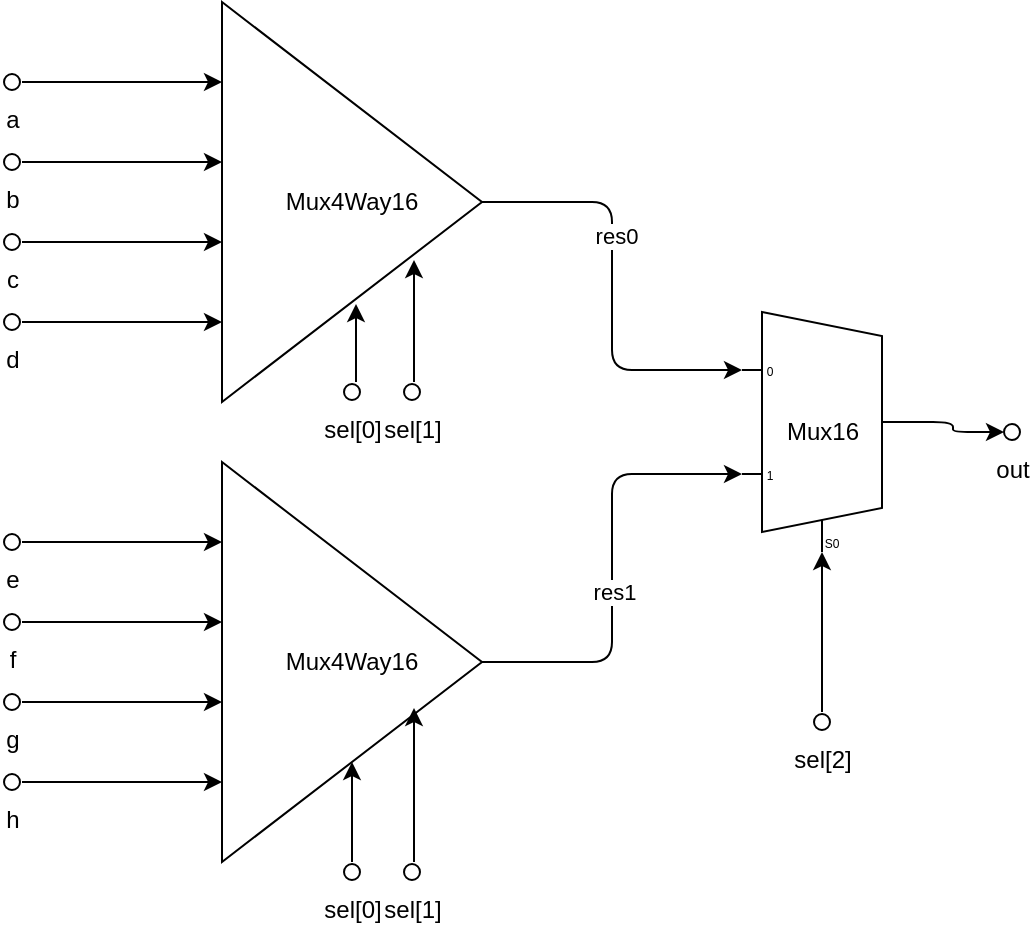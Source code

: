 <mxfile>
    <diagram id="Hde7qJ_KZqW7BZG_W6u_" name="Page-1">
        <mxGraphModel dx="1051" dy="900" grid="1" gridSize="10" guides="1" tooltips="1" connect="1" arrows="1" fold="1" page="1" pageScale="1" pageWidth="827" pageHeight="1169" math="0" shadow="0">
            <root>
                <mxCell id="0"/>
                <mxCell id="1" parent="0"/>
                <mxCell id="48" style="edgeStyle=elbowEdgeStyle;html=1;exitX=1;exitY=0.5;exitDx=0;exitDy=0;entryX=0;entryY=0.217;entryDx=0;entryDy=3;entryPerimeter=0;" edge="1" parent="1" source="10" target="45">
                    <mxGeometry relative="1" as="geometry"/>
                </mxCell>
                <mxCell id="50" value="res0" style="edgeLabel;html=1;align=center;verticalAlign=middle;resizable=0;points=[];" vertex="1" connectable="0" parent="48">
                    <mxGeometry x="-0.232" y="2" relative="1" as="geometry">
                        <mxPoint as="offset"/>
                    </mxGeometry>
                </mxCell>
                <mxCell id="10" value="Mux4Way16" style="triangle;whiteSpace=wrap;html=1;gradientColor=none;points=[[0,0.2],[0,0.4],[0,0.6],[0,0.8], [1,0.5]];" vertex="1" parent="1">
                    <mxGeometry x="220" y="160" width="130" height="200" as="geometry"/>
                </mxCell>
                <mxCell id="15" style="edgeStyle=none;html=1;entryX=0;entryY=0.2;entryDx=0;entryDy=0;" edge="1" parent="1" source="13" target="10">
                    <mxGeometry relative="1" as="geometry"/>
                </mxCell>
                <mxCell id="13" value="a" style="verticalLabelPosition=bottom;shadow=0;dashed=0;align=center;html=1;verticalAlign=top;shape=mxgraph.electrical.logic_gates.inverting_contact;gradientColor=none;" vertex="1" parent="1">
                    <mxGeometry x="110" y="195" width="10" height="10" as="geometry"/>
                </mxCell>
                <mxCell id="17" style="edgeStyle=none;html=1;entryX=0;entryY=0.4;entryDx=0;entryDy=0;" edge="1" parent="1" source="16" target="10">
                    <mxGeometry relative="1" as="geometry"/>
                </mxCell>
                <mxCell id="16" value="b" style="verticalLabelPosition=bottom;shadow=0;dashed=0;align=center;html=1;verticalAlign=top;shape=mxgraph.electrical.logic_gates.inverting_contact;gradientColor=none;" vertex="1" parent="1">
                    <mxGeometry x="110" y="235" width="10" height="10" as="geometry"/>
                </mxCell>
                <mxCell id="21" style="edgeStyle=none;html=1;entryX=0;entryY=0.6;entryDx=0;entryDy=0;" edge="1" parent="1" source="18" target="10">
                    <mxGeometry relative="1" as="geometry"/>
                </mxCell>
                <mxCell id="18" value="c" style="verticalLabelPosition=bottom;shadow=0;dashed=0;align=center;html=1;verticalAlign=top;shape=mxgraph.electrical.logic_gates.inverting_contact;gradientColor=none;" vertex="1" parent="1">
                    <mxGeometry x="110" y="275" width="10" height="10" as="geometry"/>
                </mxCell>
                <mxCell id="20" style="edgeStyle=none;html=1;entryX=0;entryY=0.8;entryDx=0;entryDy=0;" edge="1" parent="1" source="19" target="10">
                    <mxGeometry relative="1" as="geometry"/>
                </mxCell>
                <mxCell id="19" value="d" style="verticalLabelPosition=bottom;shadow=0;dashed=0;align=center;html=1;verticalAlign=top;shape=mxgraph.electrical.logic_gates.inverting_contact;gradientColor=none;" vertex="1" parent="1">
                    <mxGeometry x="110" y="315" width="10" height="10" as="geometry"/>
                </mxCell>
                <mxCell id="49" style="edgeStyle=elbowEdgeStyle;html=1;exitX=1;exitY=0.5;exitDx=0;exitDy=0;entryX=0;entryY=0.65;entryDx=0;entryDy=3;entryPerimeter=0;" edge="1" parent="1" source="34" target="45">
                    <mxGeometry relative="1" as="geometry"/>
                </mxCell>
                <mxCell id="51" value="res1" style="edgeLabel;html=1;align=center;verticalAlign=middle;resizable=0;points=[];" vertex="1" connectable="0" parent="49">
                    <mxGeometry x="-0.103" y="-1" relative="1" as="geometry">
                        <mxPoint as="offset"/>
                    </mxGeometry>
                </mxCell>
                <mxCell id="34" value="Mux4Way16" style="triangle;whiteSpace=wrap;html=1;gradientColor=none;points=[[0,0.2],[0,0.4],[0,0.6],[0,0.8], [1,0.5], [0.5, 0.5]];" vertex="1" parent="1">
                    <mxGeometry x="220" y="390" width="130" height="200" as="geometry"/>
                </mxCell>
                <mxCell id="35" style="edgeStyle=none;html=1;entryX=0;entryY=0.2;entryDx=0;entryDy=0;" edge="1" parent="1" source="36" target="34">
                    <mxGeometry relative="1" as="geometry"/>
                </mxCell>
                <mxCell id="36" value="e" style="verticalLabelPosition=bottom;shadow=0;dashed=0;align=center;html=1;verticalAlign=top;shape=mxgraph.electrical.logic_gates.inverting_contact;gradientColor=none;" vertex="1" parent="1">
                    <mxGeometry x="110" y="425" width="10" height="10" as="geometry"/>
                </mxCell>
                <mxCell id="37" style="edgeStyle=none;html=1;entryX=0;entryY=0.4;entryDx=0;entryDy=0;" edge="1" parent="1" source="38" target="34">
                    <mxGeometry relative="1" as="geometry"/>
                </mxCell>
                <mxCell id="38" value="f" style="verticalLabelPosition=bottom;shadow=0;dashed=0;align=center;html=1;verticalAlign=top;shape=mxgraph.electrical.logic_gates.inverting_contact;gradientColor=none;" vertex="1" parent="1">
                    <mxGeometry x="110" y="465" width="10" height="10" as="geometry"/>
                </mxCell>
                <mxCell id="39" style="edgeStyle=none;html=1;entryX=0;entryY=0.6;entryDx=0;entryDy=0;" edge="1" parent="1" source="40" target="34">
                    <mxGeometry relative="1" as="geometry"/>
                </mxCell>
                <mxCell id="40" value="g" style="verticalLabelPosition=bottom;shadow=0;dashed=0;align=center;html=1;verticalAlign=top;shape=mxgraph.electrical.logic_gates.inverting_contact;gradientColor=none;" vertex="1" parent="1">
                    <mxGeometry x="110" y="505" width="10" height="10" as="geometry"/>
                </mxCell>
                <mxCell id="41" style="edgeStyle=none;html=1;entryX=0;entryY=0.8;entryDx=0;entryDy=0;" edge="1" parent="1" source="42" target="34">
                    <mxGeometry relative="1" as="geometry"/>
                </mxCell>
                <mxCell id="42" value="h" style="verticalLabelPosition=bottom;shadow=0;dashed=0;align=center;html=1;verticalAlign=top;shape=mxgraph.electrical.logic_gates.inverting_contact;gradientColor=none;" vertex="1" parent="1">
                    <mxGeometry x="110" y="545" width="10" height="10" as="geometry"/>
                </mxCell>
                <mxCell id="69" style="edgeStyle=elbowEdgeStyle;html=1;exitX=1;exitY=0.5;exitDx=0;exitDy=-5;exitPerimeter=0;entryX=0.1;entryY=0.5;entryDx=0;entryDy=0;entryPerimeter=0;" edge="1" parent="1" source="45" target="67">
                    <mxGeometry relative="1" as="geometry"/>
                </mxCell>
                <mxCell id="45" value="Mux16" style="shadow=0;dashed=0;align=center;html=1;strokeWidth=1;shape=mxgraph.electrical.abstract.mux2;gradientColor=none;" vertex="1" parent="1">
                    <mxGeometry x="480" y="315" width="80" height="120" as="geometry"/>
                </mxCell>
                <mxCell id="58" style="edgeStyle=elbowEdgeStyle;html=1;entryX=0.515;entryY=0.755;entryDx=0;entryDy=0;entryPerimeter=0;" edge="1" parent="1" source="56" target="10">
                    <mxGeometry relative="1" as="geometry"/>
                </mxCell>
                <mxCell id="56" value="sel[0]" style="verticalLabelPosition=bottom;shadow=0;dashed=0;align=center;html=1;verticalAlign=top;shape=mxgraph.electrical.logic_gates.inverting_contact;gradientColor=none;" vertex="1" parent="1">
                    <mxGeometry x="280" y="350" width="10" height="10" as="geometry"/>
                </mxCell>
                <mxCell id="59" style="edgeStyle=elbowEdgeStyle;html=1;entryX=0.738;entryY=0.645;entryDx=0;entryDy=0;entryPerimeter=0;" edge="1" parent="1" source="57" target="10">
                    <mxGeometry relative="1" as="geometry"/>
                </mxCell>
                <mxCell id="57" value="sel[1]" style="verticalLabelPosition=bottom;shadow=0;dashed=0;align=center;html=1;verticalAlign=top;shape=mxgraph.electrical.logic_gates.inverting_contact;gradientColor=none;" vertex="1" parent="1">
                    <mxGeometry x="310" y="350" width="10" height="10" as="geometry"/>
                </mxCell>
                <mxCell id="64" style="edgeStyle=elbowEdgeStyle;html=1;entryX=0.5;entryY=0.75;entryDx=0;entryDy=0;entryPerimeter=0;" edge="1" parent="1" source="60" target="34">
                    <mxGeometry relative="1" as="geometry"/>
                </mxCell>
                <mxCell id="60" value="sel[0]" style="verticalLabelPosition=bottom;shadow=0;dashed=0;align=center;html=1;verticalAlign=top;shape=mxgraph.electrical.logic_gates.inverting_contact;gradientColor=none;" vertex="1" parent="1">
                    <mxGeometry x="280" y="590" width="10" height="10" as="geometry"/>
                </mxCell>
                <mxCell id="63" style="edgeStyle=elbowEdgeStyle;html=1;entryX=0.738;entryY=0.615;entryDx=0;entryDy=0;entryPerimeter=0;" edge="1" parent="1" source="61" target="34">
                    <mxGeometry relative="1" as="geometry"/>
                </mxCell>
                <mxCell id="61" value="sel[1]" style="verticalLabelPosition=bottom;shadow=0;dashed=0;align=center;html=1;verticalAlign=top;shape=mxgraph.electrical.logic_gates.inverting_contact;gradientColor=none;" vertex="1" parent="1">
                    <mxGeometry x="310" y="590" width="10" height="10" as="geometry"/>
                </mxCell>
                <mxCell id="66" style="edgeStyle=elbowEdgeStyle;html=1;entryX=0.375;entryY=1;entryDx=10;entryDy=0;entryPerimeter=0;" edge="1" parent="1" source="65" target="45">
                    <mxGeometry relative="1" as="geometry"/>
                </mxCell>
                <mxCell id="65" value="sel[2]" style="verticalLabelPosition=bottom;shadow=0;dashed=0;align=center;html=1;verticalAlign=top;shape=mxgraph.electrical.logic_gates.inverting_contact;gradientColor=none;" vertex="1" parent="1">
                    <mxGeometry x="515" y="515" width="10" height="10" as="geometry"/>
                </mxCell>
                <mxCell id="67" value="out&lt;br&gt;" style="verticalLabelPosition=bottom;shadow=0;dashed=0;align=center;html=1;verticalAlign=top;shape=mxgraph.electrical.logic_gates.inverting_contact;gradientColor=none;" vertex="1" parent="1">
                    <mxGeometry x="610" y="370" width="10" height="10" as="geometry"/>
                </mxCell>
            </root>
        </mxGraphModel>
    </diagram>
</mxfile>